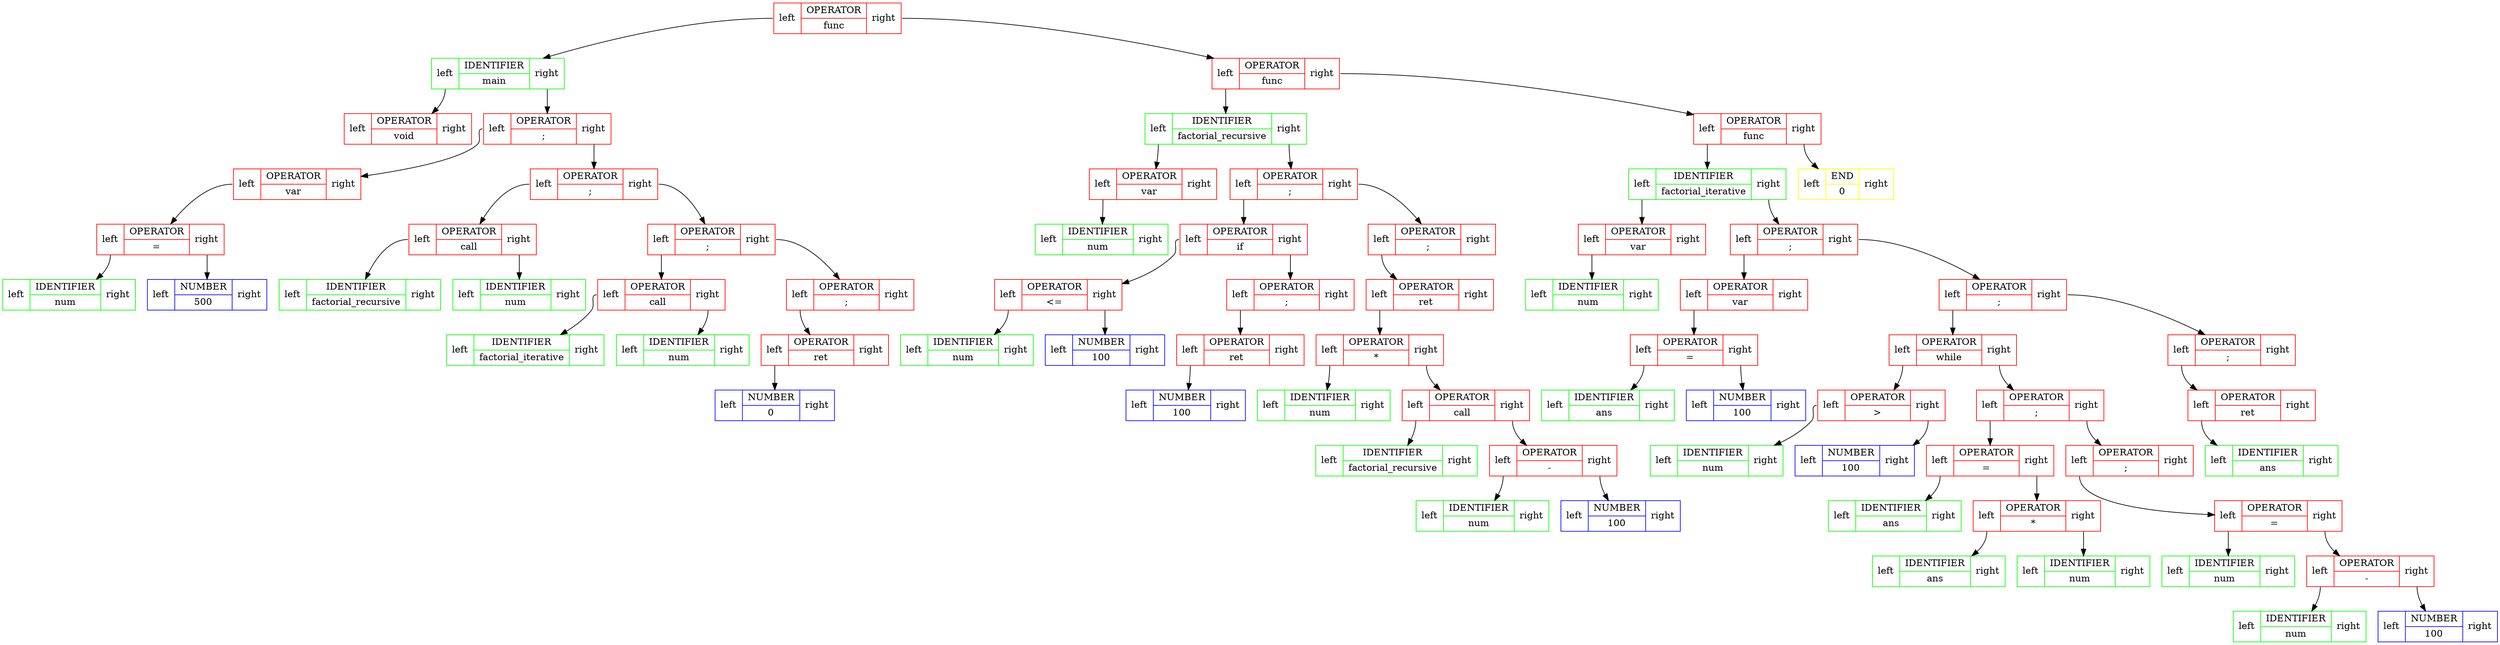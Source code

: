 digraph tree {
	rankdir=HR;
	node [shape=record];
	node0xef16b0 [color=red, label="<left> left | { OPERATOR | func } | <right> right"];
	node0xef1740 [color=green, label="<left> left | { IDENTIFIER | main } | <right> right"];
	node0xef1800 [color=red, label="<left> left | { OPERATOR | void } | <right> right"];
	node0xef1740:left -> node0xef1800;
	node0xef1af0 [color=red, label="<left> left | { OPERATOR | ; } | <right> right"];
	node0xef1910 [color=red, label="<left> left | { OPERATOR | var } | <right> right"];
	node0xef1a10 [color=red, label="<left> left | { OPERATOR | = } | <right> right"];
	node0xef19a0 [color=green, label="<left> left | { IDENTIFIER | num } | <right> right"];
	node0xef1a10:left -> node0xef19a0;
	node0xef1a80 [color=blue, label="<left> left | { NUMBER | 500 } | <right> right"];
	node0xef1a10:right -> node0xef1a80;
	node0xef1910:left -> node0xef1a10;
	node0xef1af0:left -> node0xef1910;
	node0xef1dc0 [color=red, label="<left> left | { OPERATOR | ; } | <right> right"];
	node0xef1cc0 [color=red, label="<left> left | { OPERATOR | call } | <right> right"];
	node0xef1b90 [color=green, label="<left> left | { IDENTIFIER | factorial_recursive } | <right> right"];
	node0xef1cc0:left -> node0xef1b90;
	node0xef1ce0 [color=green, label="<left> left | { IDENTIFIER | num } | <right> right"];
	node0xef1cc0:right -> node0xef1ce0;
	node0xef1dc0:left -> node0xef1cc0;
	node0xef2090 [color=red, label="<left> left | { OPERATOR | ; } | <right> right"];
	node0xef1f90 [color=red, label="<left> left | { OPERATOR | call } | <right> right"];
	node0xef1e60 [color=green, label="<left> left | { IDENTIFIER | factorial_iterative } | <right> right"];
	node0xef1f90:left -> node0xef1e60;
	node0xef1fb0 [color=green, label="<left> left | { IDENTIFIER | num } | <right> right"];
	node0xef1f90:right -> node0xef1fb0;
	node0xef2090:left -> node0xef1f90;
	node0xef21e0 [color=red, label="<left> left | { OPERATOR | ; } | <right> right"];
	node0xef2100 [color=red, label="<left> left | { OPERATOR | ret } | <right> right"];
	node0xef2170 [color=blue, label="<left> left | { NUMBER | 0 } | <right> right"];
	node0xef2100:left -> node0xef2170;
	node0xef21e0:left -> node0xef2100;
	node0xef2090:right -> node0xef21e0;
	node0xef1dc0:right -> node0xef2090;
	node0xef1af0:right -> node0xef1dc0;
	node0xef1740:right -> node0xef1af0;
	node0xef16b0:left -> node0xef1740;
	node0xef22b0 [color=red, label="<left> left | { OPERATOR | func } | <right> right"];
	node0xef2350 [color=green, label="<left> left | { IDENTIFIER | factorial_recursive } | <right> right"];
	node0xef2430 [color=red, label="<left> left | { OPERATOR | var } | <right> right"];
	node0xef24d0 [color=green, label="<left> left | { IDENTIFIER | num } | <right> right"];
	node0xef2430:left -> node0xef24d0;
	node0xef2350:left -> node0xef2430;
	node0xef2ab0 [color=red, label="<left> left | { OPERATOR | ; } | <right> right"];
	node0xef25f0 [color=red, label="<left> left | { OPERATOR | if } | <right> right"];
	node0xef2740 [color=red, label="<left> left | { OPERATOR | \<= } | <right> right"];
	node0xef26d0 [color=green, label="<left> left | { IDENTIFIER | num } | <right> right"];
	node0xef2740:left -> node0xef26d0;
	node0xef27b0 [color=blue, label="<left> left | { NUMBER | 100 } | <right> right"];
	node0xef2740:right -> node0xef27b0;
	node0xef25f0:left -> node0xef2740;
	node0xef29a0 [color=red, label="<left> left | { OPERATOR | ; } | <right> right"];
	node0xef28c0 [color=red, label="<left> left | { OPERATOR | ret } | <right> right"];
	node0xef2930 [color=blue, label="<left> left | { NUMBER | 100 } | <right> right"];
	node0xef28c0:left -> node0xef2930;
	node0xef29a0:left -> node0xef28c0;
	node0xef25f0:right -> node0xef29a0;
	node0xef2ab0:left -> node0xef25f0;
	node0xef3050 [color=red, label="<left> left | { OPERATOR | ; } | <right> right"];
	node0xef2ad0 [color=red, label="<left> left | { OPERATOR | ret } | <right> right"];
	node0xef2c10 [color=red, label="<left> left | { OPERATOR | * } | <right> right"];
	node0xef2b80 [color=green, label="<left> left | { IDENTIFIER | num } | <right> right"];
	node0xef2c10:left -> node0xef2b80;
	node0xef2e10 [color=red, label="<left> left | { OPERATOR | call } | <right> right"];
	node0xef2cc0 [color=green, label="<left> left | { IDENTIFIER | factorial_recursive } | <right> right"];
	node0xef2e10:left -> node0xef2cc0;
	node0xef2ec0 [color=red, label="<left> left | { OPERATOR | - } | <right> right"];
	node0xef2e30 [color=green, label="<left> left | { IDENTIFIER | num } | <right> right"];
	node0xef2ec0:left -> node0xef2e30;
	node0xef2f50 [color=blue, label="<left> left | { NUMBER | 100 } | <right> right"];
	node0xef2ec0:right -> node0xef2f50;
	node0xef2e10:right -> node0xef2ec0;
	node0xef2c10:right -> node0xef2e10;
	node0xef2ad0:left -> node0xef2c10;
	node0xef3050:left -> node0xef2ad0;
	node0xef2ab0:right -> node0xef3050;
	node0xef2350:right -> node0xef2ab0;
	node0xef22b0:left -> node0xef2350;
	node0xef3120 [color=red, label="<left> left | { OPERATOR | func } | <right> right"];
	node0xef31c0 [color=green, label="<left> left | { IDENTIFIER | factorial_iterative } | <right> right"];
	node0xef32a0 [color=red, label="<left> left | { OPERATOR | var } | <right> right"];
	node0xef3340 [color=green, label="<left> left | { IDENTIFIER | num } | <right> right"];
	node0xef32a0:left -> node0xef3340;
	node0xef31c0:left -> node0xef32a0;
	node0xef3640 [color=red, label="<left> left | { OPERATOR | ; } | <right> right"];
	node0xef3460 [color=red, label="<left> left | { OPERATOR | var } | <right> right"];
	node0xef3560 [color=red, label="<left> left | { OPERATOR | = } | <right> right"];
	node0xef34f0 [color=green, label="<left> left | { IDENTIFIER | ans } | <right> right"];
	node0xef3560:left -> node0xef34f0;
	node0xef35d0 [color=blue, label="<left> left | { NUMBER | 100 } | <right> right"];
	node0xef3560:right -> node0xef35d0;
	node0xef3460:left -> node0xef3560;
	node0xef3640:left -> node0xef3460;
	node0xef3fe0 [color=red, label="<left> left | { OPERATOR | ; } | <right> right"];
	node0xef36b0 [color=red, label="<left> left | { OPERATOR | while } | <right> right"];
	node0xef3800 [color=red, label="<left> left | { OPERATOR | \> } | <right> right"];
	node0xef3790 [color=green, label="<left> left | { IDENTIFIER | num } | <right> right"];
	node0xef3800:left -> node0xef3790;
	node0xef3870 [color=blue, label="<left> left | { NUMBER | 100 } | <right> right"];
	node0xef3800:right -> node0xef3870;
	node0xef36b0:left -> node0xef3800;
	node0xef3c10 [color=red, label="<left> left | { OPERATOR | ; } | <right> right"];
	node0xef3a10 [color=red, label="<left> left | { OPERATOR | = } | <right> right"];
	node0xef39a0 [color=green, label="<left> left | { IDENTIFIER | ans } | <right> right"];
	node0xef3a10:left -> node0xef39a0;
	node0xef3b10 [color=red, label="<left> left | { OPERATOR | * } | <right> right"];
	node0xef3aa0 [color=green, label="<left> left | { IDENTIFIER | ans } | <right> right"];
	node0xef3b10:left -> node0xef3aa0;
	node0xef3ba0 [color=green, label="<left> left | { IDENTIFIER | num } | <right> right"];
	node0xef3b10:right -> node0xef3ba0;
	node0xef3a10:right -> node0xef3b10;
	node0xef3c10:left -> node0xef3a10;
	node0xef3ef0 [color=red, label="<left> left | { OPERATOR | ; } | <right> right"];
	node0xef3d10 [color=red, label="<left> left | { OPERATOR | = } | <right> right"];
	node0xef3ca0 [color=green, label="<left> left | { IDENTIFIER | num } | <right> right"];
	node0xef3d10:left -> node0xef3ca0;
	node0xef3e10 [color=red, label="<left> left | { OPERATOR | - } | <right> right"];
	node0xef3da0 [color=green, label="<left> left | { IDENTIFIER | num } | <right> right"];
	node0xef3e10:left -> node0xef3da0;
	node0xef3e80 [color=blue, label="<left> left | { NUMBER | 100 } | <right> right"];
	node0xef3e10:right -> node0xef3e80;
	node0xef3d10:right -> node0xef3e10;
	node0xef3ef0:left -> node0xef3d10;
	node0xef3c10:right -> node0xef3ef0;
	node0xef36b0:right -> node0xef3c10;
	node0xef3fe0:left -> node0xef36b0;
	node0xef4100 [color=red, label="<left> left | { OPERATOR | ; } | <right> right"];
	node0xef4000 [color=red, label="<left> left | { OPERATOR | ret } | <right> right"];
	node0xef4090 [color=green, label="<left> left | { IDENTIFIER | ans } | <right> right"];
	node0xef4000:left -> node0xef4090;
	node0xef4100:left -> node0xef4000;
	node0xef3fe0:right -> node0xef4100;
	node0xef3640:right -> node0xef3fe0;
	node0xef31c0:right -> node0xef3640;
	node0xef3120:left -> node0xef31c0;
	node0xef41a0 [color=yellow, label="<left> left | { END | 0 } | <right> right"];
	node0xef3120:right -> node0xef41a0;
	node0xef22b0:right -> node0xef3120;
	node0xef16b0:right -> node0xef22b0;
}
